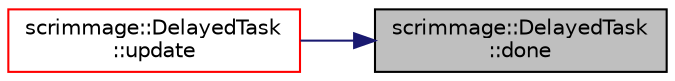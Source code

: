 digraph "scrimmage::DelayedTask::done"
{
 // LATEX_PDF_SIZE
  edge [fontname="Helvetica",fontsize="10",labelfontname="Helvetica",labelfontsize="10"];
  node [fontname="Helvetica",fontsize="10",shape=record];
  rankdir="RL";
  Node1 [label="scrimmage::DelayedTask\l::done",height=0.2,width=0.4,color="black", fillcolor="grey75", style="filled", fontcolor="black",tooltip=" "];
  Node1 -> Node2 [dir="back",color="midnightblue",fontsize="10",style="solid",fontname="Helvetica"];
  Node2 [label="scrimmage::DelayedTask\l::update",height=0.2,width=0.4,color="red", fillcolor="white", style="filled",URL="$classscrimmage_1_1DelayedTask.html#acb1881072952a202dd63b3b6f9498a17",tooltip=" "];
}
